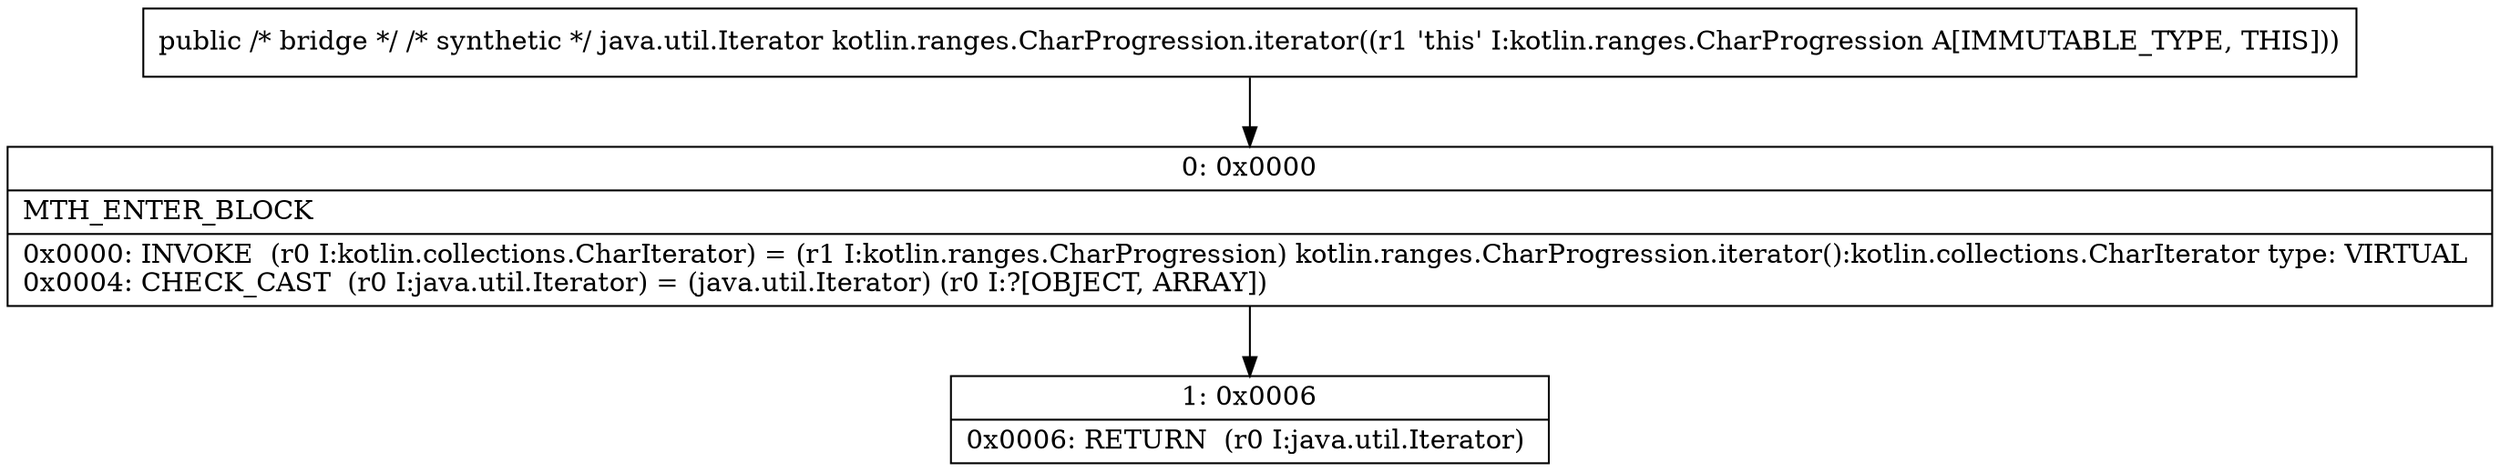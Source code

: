 digraph "CFG forkotlin.ranges.CharProgression.iterator()Ljava\/util\/Iterator;" {
Node_0 [shape=record,label="{0\:\ 0x0000|MTH_ENTER_BLOCK\l|0x0000: INVOKE  (r0 I:kotlin.collections.CharIterator) = (r1 I:kotlin.ranges.CharProgression) kotlin.ranges.CharProgression.iterator():kotlin.collections.CharIterator type: VIRTUAL \l0x0004: CHECK_CAST  (r0 I:java.util.Iterator) = (java.util.Iterator) (r0 I:?[OBJECT, ARRAY]) \l}"];
Node_1 [shape=record,label="{1\:\ 0x0006|0x0006: RETURN  (r0 I:java.util.Iterator) \l}"];
MethodNode[shape=record,label="{public \/* bridge *\/ \/* synthetic *\/ java.util.Iterator kotlin.ranges.CharProgression.iterator((r1 'this' I:kotlin.ranges.CharProgression A[IMMUTABLE_TYPE, THIS])) }"];
MethodNode -> Node_0;
Node_0 -> Node_1;
}

